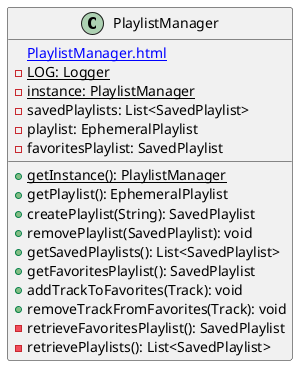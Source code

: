 @startuml

    class PlaylistManager {
        [[PlaylistManager.html]]
        {static} -LOG: Logger
        {static} -instance: PlaylistManager
        -savedPlaylists: List<SavedPlaylist>
        -playlist: EphemeralPlaylist
        -favoritesPlaylist: SavedPlaylist
        {static} +getInstance(): PlaylistManager
        +getPlaylist(): EphemeralPlaylist
        +createPlaylist(String): SavedPlaylist
        +removePlaylist(SavedPlaylist): void
        +getSavedPlaylists(): List<SavedPlaylist>
        +getFavoritesPlaylist(): SavedPlaylist
        +addTrackToFavorites(Track): void
        +removeTrackFromFavorites(Track): void
        -retrieveFavoritesPlaylist(): SavedPlaylist
        -retrievePlaylists(): List<SavedPlaylist>
    }

@enduml
